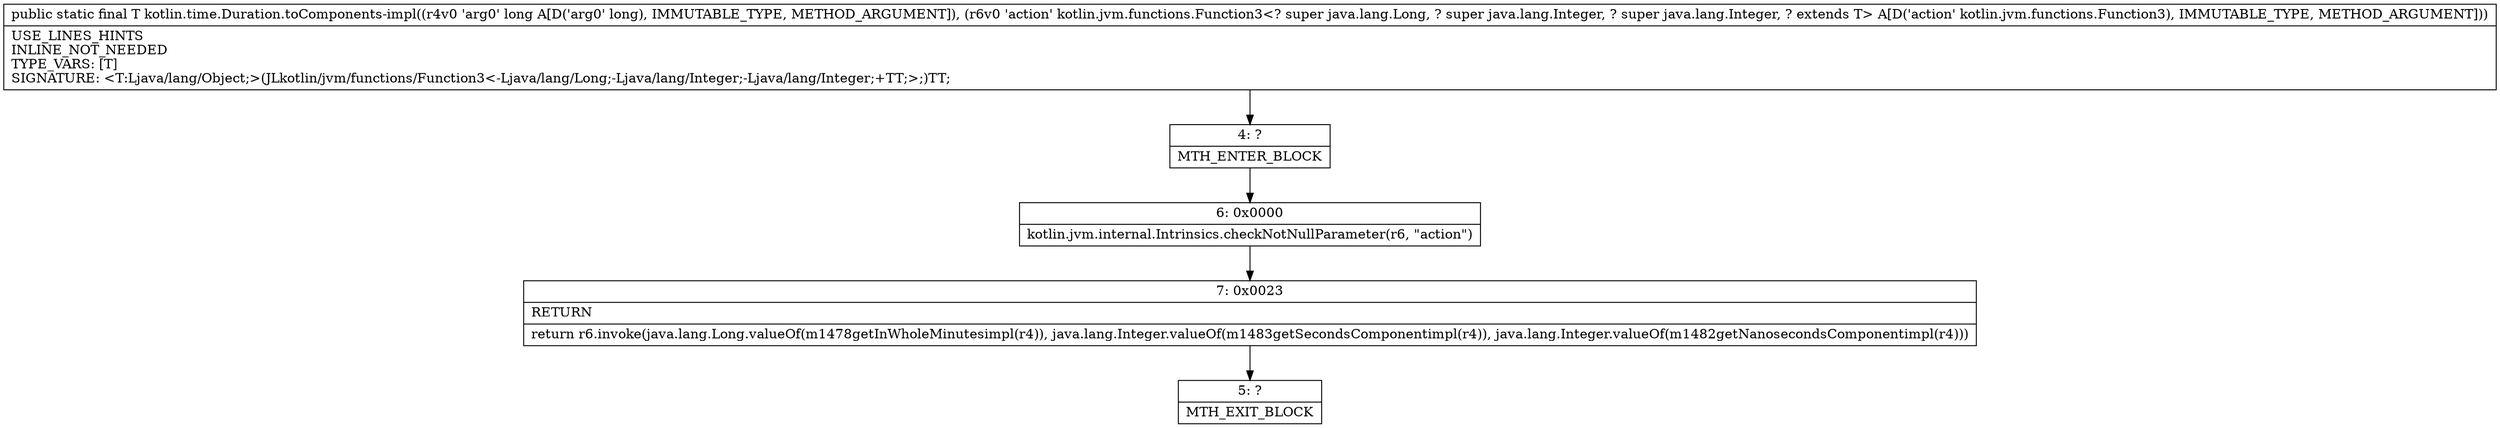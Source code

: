 digraph "CFG forkotlin.time.Duration.toComponents\-impl(JLkotlin\/jvm\/functions\/Function3;)Ljava\/lang\/Object;" {
Node_4 [shape=record,label="{4\:\ ?|MTH_ENTER_BLOCK\l}"];
Node_6 [shape=record,label="{6\:\ 0x0000|kotlin.jvm.internal.Intrinsics.checkNotNullParameter(r6, \"action\")\l}"];
Node_7 [shape=record,label="{7\:\ 0x0023|RETURN\l|return r6.invoke(java.lang.Long.valueOf(m1478getInWholeMinutesimpl(r4)), java.lang.Integer.valueOf(m1483getSecondsComponentimpl(r4)), java.lang.Integer.valueOf(m1482getNanosecondsComponentimpl(r4)))\l}"];
Node_5 [shape=record,label="{5\:\ ?|MTH_EXIT_BLOCK\l}"];
MethodNode[shape=record,label="{public static final T kotlin.time.Duration.toComponents\-impl((r4v0 'arg0' long A[D('arg0' long), IMMUTABLE_TYPE, METHOD_ARGUMENT]), (r6v0 'action' kotlin.jvm.functions.Function3\<? super java.lang.Long, ? super java.lang.Integer, ? super java.lang.Integer, ? extends T\> A[D('action' kotlin.jvm.functions.Function3), IMMUTABLE_TYPE, METHOD_ARGUMENT]))  | USE_LINES_HINTS\lINLINE_NOT_NEEDED\lTYPE_VARS: [T]\lSIGNATURE: \<T:Ljava\/lang\/Object;\>(JLkotlin\/jvm\/functions\/Function3\<\-Ljava\/lang\/Long;\-Ljava\/lang\/Integer;\-Ljava\/lang\/Integer;+TT;\>;)TT;\l}"];
MethodNode -> Node_4;Node_4 -> Node_6;
Node_6 -> Node_7;
Node_7 -> Node_5;
}

